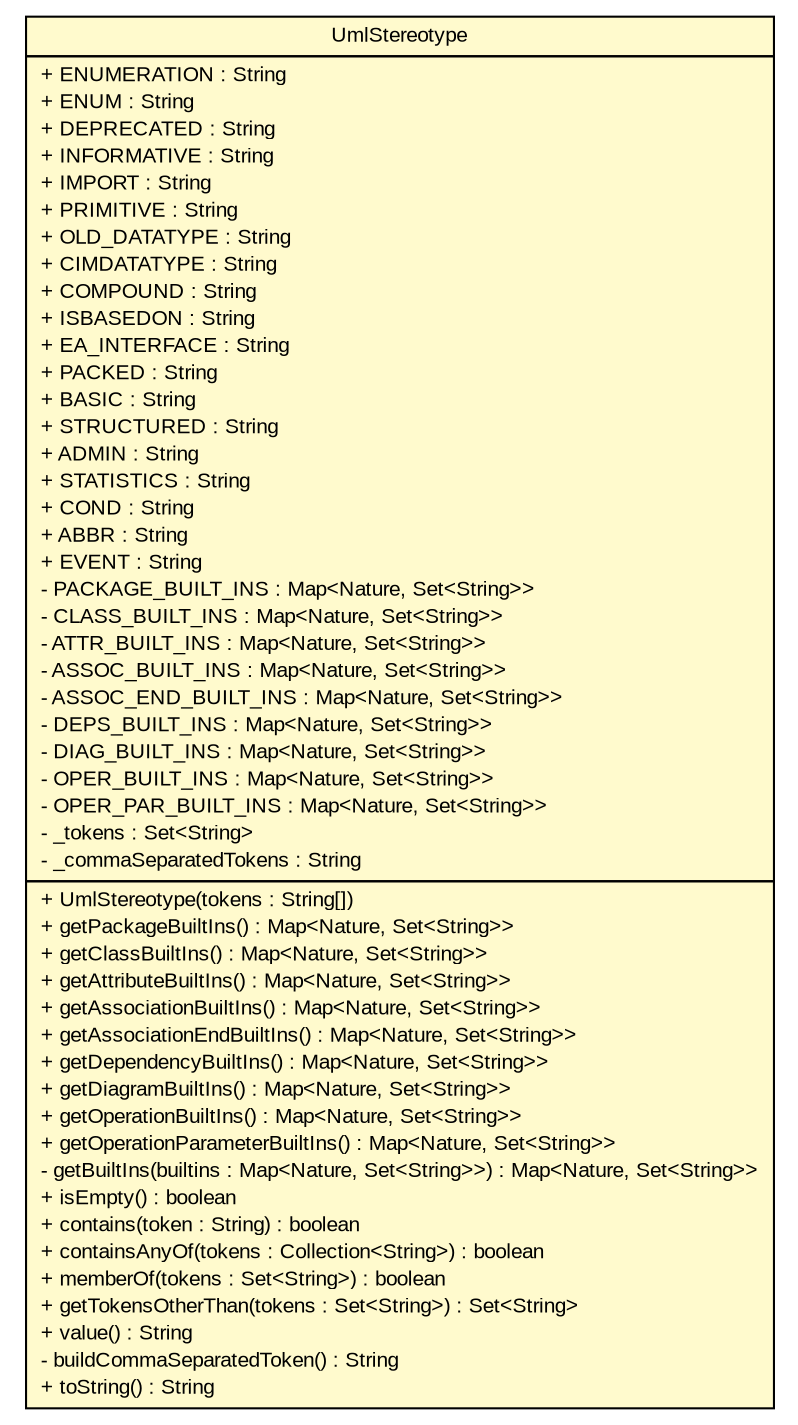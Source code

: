 #!/usr/local/bin/dot
#
# Class diagram 
# Generated by UMLGraph version R5_6_6-6-g3bdff0 (http://www.umlgraph.org/)
#

digraph G {
	edge [fontname="arial",fontsize=10,labelfontname="arial",labelfontsize=10];
	node [fontname="arial",fontsize=10,shape=plaintext];
	nodesep=0.25;
	ranksep=0.5;
	// org.tanjakostic.jcleancim.model.UmlStereotype
	c199946 [label=<<table title="org.tanjakostic.jcleancim.model.UmlStereotype" border="0" cellborder="1" cellspacing="0" cellpadding="2" port="p" bgcolor="lemonChiffon" href="./UmlStereotype.html">
		<tr><td><table border="0" cellspacing="0" cellpadding="1">
<tr><td align="center" balign="center"> UmlStereotype </td></tr>
		</table></td></tr>
		<tr><td><table border="0" cellspacing="0" cellpadding="1">
<tr><td align="left" balign="left"> + ENUMERATION : String </td></tr>
<tr><td align="left" balign="left"> + ENUM : String </td></tr>
<tr><td align="left" balign="left"> + DEPRECATED : String </td></tr>
<tr><td align="left" balign="left"> + INFORMATIVE : String </td></tr>
<tr><td align="left" balign="left"> + IMPORT : String </td></tr>
<tr><td align="left" balign="left"> + PRIMITIVE : String </td></tr>
<tr><td align="left" balign="left"> + OLD_DATATYPE : String </td></tr>
<tr><td align="left" balign="left"> + CIMDATATYPE : String </td></tr>
<tr><td align="left" balign="left"> + COMPOUND : String </td></tr>
<tr><td align="left" balign="left"> + ISBASEDON : String </td></tr>
<tr><td align="left" balign="left"> + EA_INTERFACE : String </td></tr>
<tr><td align="left" balign="left"> + PACKED : String </td></tr>
<tr><td align="left" balign="left"> + BASIC : String </td></tr>
<tr><td align="left" balign="left"> + STRUCTURED : String </td></tr>
<tr><td align="left" balign="left"> + ADMIN : String </td></tr>
<tr><td align="left" balign="left"> + STATISTICS : String </td></tr>
<tr><td align="left" balign="left"> + COND : String </td></tr>
<tr><td align="left" balign="left"> + ABBR : String </td></tr>
<tr><td align="left" balign="left"> + EVENT : String </td></tr>
<tr><td align="left" balign="left"> - PACKAGE_BUILT_INS : Map&lt;Nature, Set&lt;String&gt;&gt; </td></tr>
<tr><td align="left" balign="left"> - CLASS_BUILT_INS : Map&lt;Nature, Set&lt;String&gt;&gt; </td></tr>
<tr><td align="left" balign="left"> - ATTR_BUILT_INS : Map&lt;Nature, Set&lt;String&gt;&gt; </td></tr>
<tr><td align="left" balign="left"> - ASSOC_BUILT_INS : Map&lt;Nature, Set&lt;String&gt;&gt; </td></tr>
<tr><td align="left" balign="left"> - ASSOC_END_BUILT_INS : Map&lt;Nature, Set&lt;String&gt;&gt; </td></tr>
<tr><td align="left" balign="left"> - DEPS_BUILT_INS : Map&lt;Nature, Set&lt;String&gt;&gt; </td></tr>
<tr><td align="left" balign="left"> - DIAG_BUILT_INS : Map&lt;Nature, Set&lt;String&gt;&gt; </td></tr>
<tr><td align="left" balign="left"> - OPER_BUILT_INS : Map&lt;Nature, Set&lt;String&gt;&gt; </td></tr>
<tr><td align="left" balign="left"> - OPER_PAR_BUILT_INS : Map&lt;Nature, Set&lt;String&gt;&gt; </td></tr>
<tr><td align="left" balign="left"> - _tokens : Set&lt;String&gt; </td></tr>
<tr><td align="left" balign="left"> - _commaSeparatedTokens : String </td></tr>
		</table></td></tr>
		<tr><td><table border="0" cellspacing="0" cellpadding="1">
<tr><td align="left" balign="left"> + UmlStereotype(tokens : String[]) </td></tr>
<tr><td align="left" balign="left"> + getPackageBuiltIns() : Map&lt;Nature, Set&lt;String&gt;&gt; </td></tr>
<tr><td align="left" balign="left"> + getClassBuiltIns() : Map&lt;Nature, Set&lt;String&gt;&gt; </td></tr>
<tr><td align="left" balign="left"> + getAttributeBuiltIns() : Map&lt;Nature, Set&lt;String&gt;&gt; </td></tr>
<tr><td align="left" balign="left"> + getAssociationBuiltIns() : Map&lt;Nature, Set&lt;String&gt;&gt; </td></tr>
<tr><td align="left" balign="left"> + getAssociationEndBuiltIns() : Map&lt;Nature, Set&lt;String&gt;&gt; </td></tr>
<tr><td align="left" balign="left"> + getDependencyBuiltIns() : Map&lt;Nature, Set&lt;String&gt;&gt; </td></tr>
<tr><td align="left" balign="left"> + getDiagramBuiltIns() : Map&lt;Nature, Set&lt;String&gt;&gt; </td></tr>
<tr><td align="left" balign="left"> + getOperationBuiltIns() : Map&lt;Nature, Set&lt;String&gt;&gt; </td></tr>
<tr><td align="left" balign="left"> + getOperationParameterBuiltIns() : Map&lt;Nature, Set&lt;String&gt;&gt; </td></tr>
<tr><td align="left" balign="left"> - getBuiltIns(builtins : Map&lt;Nature, Set&lt;String&gt;&gt;) : Map&lt;Nature, Set&lt;String&gt;&gt; </td></tr>
<tr><td align="left" balign="left"> + isEmpty() : boolean </td></tr>
<tr><td align="left" balign="left"> + contains(token : String) : boolean </td></tr>
<tr><td align="left" balign="left"> + containsAnyOf(tokens : Collection&lt;String&gt;) : boolean </td></tr>
<tr><td align="left" balign="left"> + memberOf(tokens : Set&lt;String&gt;) : boolean </td></tr>
<tr><td align="left" balign="left"> + getTokensOtherThan(tokens : Set&lt;String&gt;) : Set&lt;String&gt; </td></tr>
<tr><td align="left" balign="left"> + value() : String </td></tr>
<tr><td align="left" balign="left"> - buildCommaSeparatedToken() : String </td></tr>
<tr><td align="left" balign="left"> + toString() : String </td></tr>
		</table></td></tr>
		</table>>, URL="./UmlStereotype.html", fontname="arial", fontcolor="black", fontsize=10.0];
}

